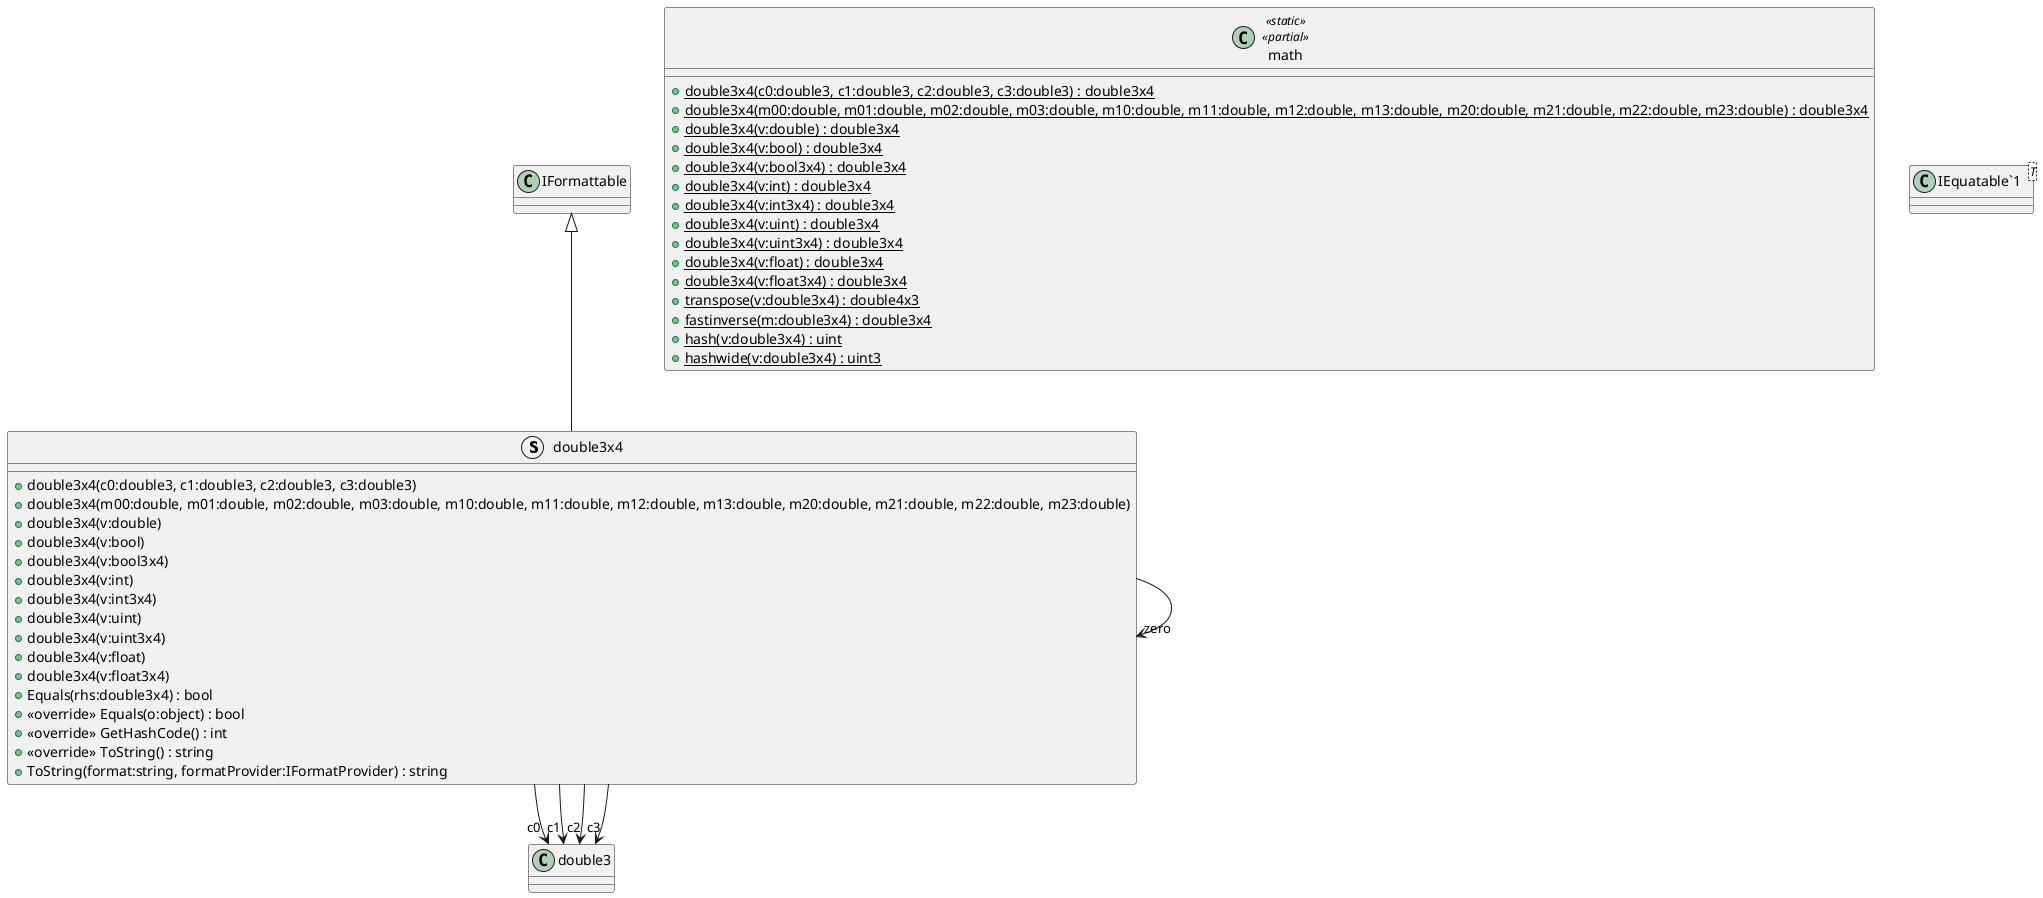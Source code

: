@startuml
struct double3x4 {
    + double3x4(c0:double3, c1:double3, c2:double3, c3:double3)
    + double3x4(m00:double, m01:double, m02:double, m03:double, m10:double, m11:double, m12:double, m13:double, m20:double, m21:double, m22:double, m23:double)
    + double3x4(v:double)
    + double3x4(v:bool)
    + double3x4(v:bool3x4)
    + double3x4(v:int)
    + double3x4(v:int3x4)
    + double3x4(v:uint)
    + double3x4(v:uint3x4)
    + double3x4(v:float)
    + double3x4(v:float3x4)
    + Equals(rhs:double3x4) : bool
    + <<override>> Equals(o:object) : bool
    + <<override>> GetHashCode() : int
    + <<override>> ToString() : string
    + ToString(format:string, formatProvider:IFormatProvider) : string
}
class math <<static>> <<partial>> {
    + {static} double3x4(c0:double3, c1:double3, c2:double3, c3:double3) : double3x4
    + {static} double3x4(m00:double, m01:double, m02:double, m03:double, m10:double, m11:double, m12:double, m13:double, m20:double, m21:double, m22:double, m23:double) : double3x4
    + {static} double3x4(v:double) : double3x4
    + {static} double3x4(v:bool) : double3x4
    + {static} double3x4(v:bool3x4) : double3x4
    + {static} double3x4(v:int) : double3x4
    + {static} double3x4(v:int3x4) : double3x4
    + {static} double3x4(v:uint) : double3x4
    + {static} double3x4(v:uint3x4) : double3x4
    + {static} double3x4(v:float) : double3x4
    + {static} double3x4(v:float3x4) : double3x4
    + {static} transpose(v:double3x4) : double4x3
    + {static} fastinverse(m:double3x4) : double3x4
    + {static} hash(v:double3x4) : uint
    + {static} hashwide(v:double3x4) : uint3
}
class "IEquatable`1"<T> {
}
IFormattable <|-- double3x4
double3x4 --> "c0" double3
double3x4 --> "c1" double3
double3x4 --> "c2" double3
double3x4 --> "c3" double3
double3x4 --> "zero" double3x4
@enduml
